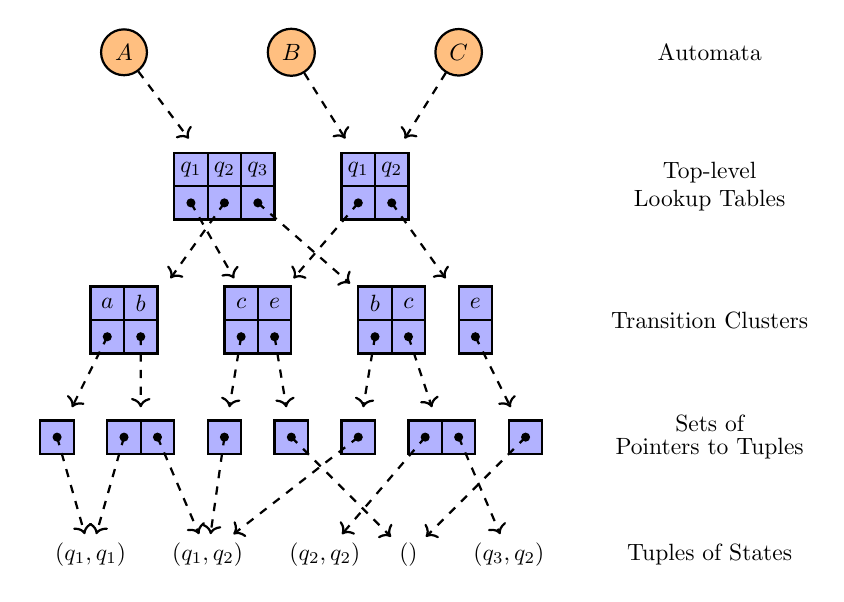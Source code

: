 \begin{tikzpicture}
[
  scale=0.85,
  transform shape,
	gen/.style={thick,fill=gray!10},
	expl/.style={thick,fill=orange!50},
	bu/.style={thick,fill=green!40},
	td/.style={thick,fill=blue!30},
	other/.style={fill=yellow!10,dashed}
]

\node at(10,2) {Automata};

\node[expl,circle,draw] (aA) at(1.25,2) {\textit{$A$}};
\node[expl,circle,draw] (aB) at(3.75,2) {\textit{$B$}};
\node[expl,circle,draw] (aC) at(6.25,2) {\textit{$C$}};


\node at(10,0) {\shortstack{Top-level\\ Lookup Tables}};

\node[minimum size=40pt](table1) at (2.75,0) {};
\draw (2,0) rectangle +(0.5, .5) [td] node[midway] {\textit{$q_1$}};
\draw (2,-.5) rectangle +(0.5, .5) [td] node[midway] {};
\draw (2.5,0) rectangle +(0.5, .5) [td] node[midway] {\textit{$q_2$}};
\draw (2.5,-.5) rectangle +(0.5, .5) [td] node[midway] {};
\draw (3,0) rectangle +(0.5, .5) [td] node[midway] {\textit{$q_3$}};
\draw (3,-.5) rectangle +(0.5, .5) [td] node[midway] {};

\node[minimum size=40pt](table2) at (5,0) {};
\draw (4.5,0) rectangle +(0.5, .5) [td] node[midway] {\textit{$q_1$}};
\draw (4.5,-.5) rectangle +(0.5, .5) [td] node[midway] {};
\draw (5,0) rectangle +(0.5, .5) [td] node[midway] {\textit{$q_2$}};
\draw (5,-.5) rectangle +(0.5, .5) [td] node[midway] {};


\draw[->,thick,dashed] (aA) -- (table1);
\draw[->,thick,dashed] (aB) -- (table2);
\draw[->,thick,dashed] (aC) -- (table2);


\node at(10,-2) {Transition Clusters};

\node[minimum size=35](cluster1) at (1.5,-2) {};
\draw (0.75,-2) rectangle +(0.5, .5) [td] node[midway] {\textit{$a$}};
\draw (0.75,-2.5) rectangle +(0.5, .5) [td] node[midway] {};
\draw (1.25,-2) rectangle +(0.5, .5) [td] node[midway] {\textit{$b$}};
\draw (1.25,-2.5) rectangle +(0.5, .5) [td] node[midway] {};

\node[minimum size=35pt](cluster2) at (3.25,-2) {};
\draw (2.75,-2) rectangle +(0.5, .5) [td] node[midway] {\textit{$c$}};
\draw (2.75,-2.5) rectangle +(0.5, .5) [td] node[midway] {};
\draw (3.25,-2) rectangle +(0.5, .5) [td] node[midway] {\textit{$e$}};
\draw (3.25,-2.5) rectangle +(0.5, .5) [td] node[midway] {};

\node[minimum size=35pt](cluster3) at (5.25,-2) {};
\draw (4.75,-2) rectangle +(0.5, .5) [td] node[midway] {\textit{$b$}};
\draw (4.75,-2.5) rectangle +(0.5, .5) [td] node[midway] {};
\draw (5.25,-2) rectangle +(0.5, .5) [td] node[midway] {\textit{$c$}};
\draw (5.25,-2.5) rectangle +(0.5, .5) [td] node[midway] {};

\node[minimum size=35pt](cluster4) at (6.5,-2) {};
\draw (6.25,-2) rectangle +(0.5, .5) [td] node[midway] {\textit{$e$}};
\draw (6.25,-2.5) rectangle +(0.5, .5) [td] node[midway] {};


\draw[thick,fill=black] (2.25,-0.25) circle (0.5mm);
\draw[->,thick,dashed] (2.25,-.25) -- (cluster2);

\draw[thick,fill=black] (2.75,-0.25) circle (0.5mm);
\draw[->,thick,dashed] (2.75,-.25) -- (cluster1);

\draw[thick,fill=black] (3.25,-0.25) circle (0.5mm);
\draw[->,thick,dashed] (3.25,-.25) -- (cluster3);

\draw[thick,fill=black] (4.75,-0.25) circle (0.5mm);
\draw[->,thick,dashed] (4.75,-.25) -- (cluster2);

\draw[thick,fill=black] (5.25,-0.25) circle (0.5mm);
\draw[->,thick,dashed] (5.25,-.25) -- (cluster4);


\node at(10,-3.75) {\shortstack{Sets of\\ Pointers to Tuples}};

\node[minimum size=25pt](set1) at (0.25,-3.75) {};
\draw (0,-4) rectangle +(0.5, .5) [td] node[midway] {};

\node[minimum size=25pt](set2) at (1.5,-3.75) {};
\draw (1,-4) rectangle +(0.5, .5) [td] node[midway] {};
\draw (1.5,-4) rectangle +(0.5, .5) [td] node[midway] {};

\node[minimum size=25pt](set3) at (2.75,-3.75) {};
\draw (2.5,-4) rectangle +(0.5, .5) [td] node[midway] {};

\node[minimum size=25pt](set4) at (3.75,-3.75) {};
\draw (3.5,-4) rectangle +(0.5, .5) [td] node[midway] {};

\node[minimum size=25pt](set5) at (4.75,-3.75) {};
\draw (4.5,-4) rectangle +(0.5, .5) [td] node[midway] {};

\node[minimum size=25pt](set6) at (6,-3.75) {};
\draw (5.5,-4) rectangle +(0.5, .5) [td] node[midway] {};
\draw (6,-4) rectangle +(0.5, .5) [td] node[midway] {};

\node[minimum size=25pt](set7) at (7.25,-3.75) {};
\draw (7,-4) rectangle +(0.5, .5) [td] node[midway] {};


\draw[thick,fill=black] (1,-2.25) circle (0.5mm);
\draw[->,thick,dashed] (1,-2.25) -- (set1);

\draw[thick,fill=black] (1.5,-2.25) circle (0.5mm);
\draw[->,thick,dashed] (1.5,-2.25) -- (set2);

\draw[thick,fill=black] (3,-2.25) circle (0.5mm);
\draw[->,thick,dashed] (3,-2.25) -- (set3);

\draw[thick,fill=black] (3.5,-2.25) circle (0.5mm);
\draw[->,thick,dashed] (3.5,-2.25) -- (set4);

\draw[thick,fill=black] (5,-2.25) circle (0.5mm);
\draw[->,thick,dashed] (5,-2.25) -- (set5);

\draw[thick,fill=black] (5.5,-2.25) circle (0.5mm);
\draw[->,thick,dashed] (5.5,-2.25) -- (set6);

\draw[thick,fill=black] (6.5,-2.25) circle (0.5mm);
\draw[->,thick,dashed] (6.5,-2.25) -- (set7);


\node at(10,-5.5) {Tuples of States};

\node(tup1) at (0.75,-5.5) {$(q_1, q_1)$};
\node(tup2) at (2.5,-5.5) {$(q_1, q_2)$};
\node(tup3) at (4.25,-5.5) {$(q_2, q_2)$};
\node(tup4) at (7,-5.5) {$(q_3, q_2)$};
\node(tup5) at (5.5,-5.5) {$()$};

\draw[thick,fill=black] (0.25,-3.75) circle (0.5mm);
\draw[->,thick,dashed] (0.25,-3.75) -- (tup1);

\draw[thick,fill=black] (1.25,-3.75) circle (0.5mm);
\draw[->,thick,dashed] (1.25,-3.75) -- (tup1);

\draw[thick,fill=black] (1.75,-3.75) circle (0.5mm);
\draw[->,thick,dashed] (1.75,-3.75) -- (tup2);

\draw[thick,fill=black] (2.75,-3.75) circle (0.5mm);
\draw[->,thick,dashed] (2.75,-3.75) -- (tup2);

\draw[thick,fill=black] (3.75,-3.75) circle (0.5mm);
\draw[->,thick,dashed] (3.75,-3.75) -- (tup5);

\draw[thick,fill=black] (4.75,-3.75) circle (0.5mm);
\draw[->,thick,dashed] (4.75,-3.75) -- (tup2);

\draw[thick,fill=black] (5.75,-3.75) circle (0.5mm);
\draw[->,thick,dashed] (5.75,-3.75) -- (tup3);

\draw[thick,fill=black] (6.25,-3.75) circle (0.5mm);
\draw[->,thick,dashed] (6.25,-3.75) -- (tup4);

\draw[thick,fill=black] (7.25,-3.75) circle (0.5mm);
\draw[->,thick,dashed] (7.25,-3.75) -- (tup5);


\end{tikzpicture}
